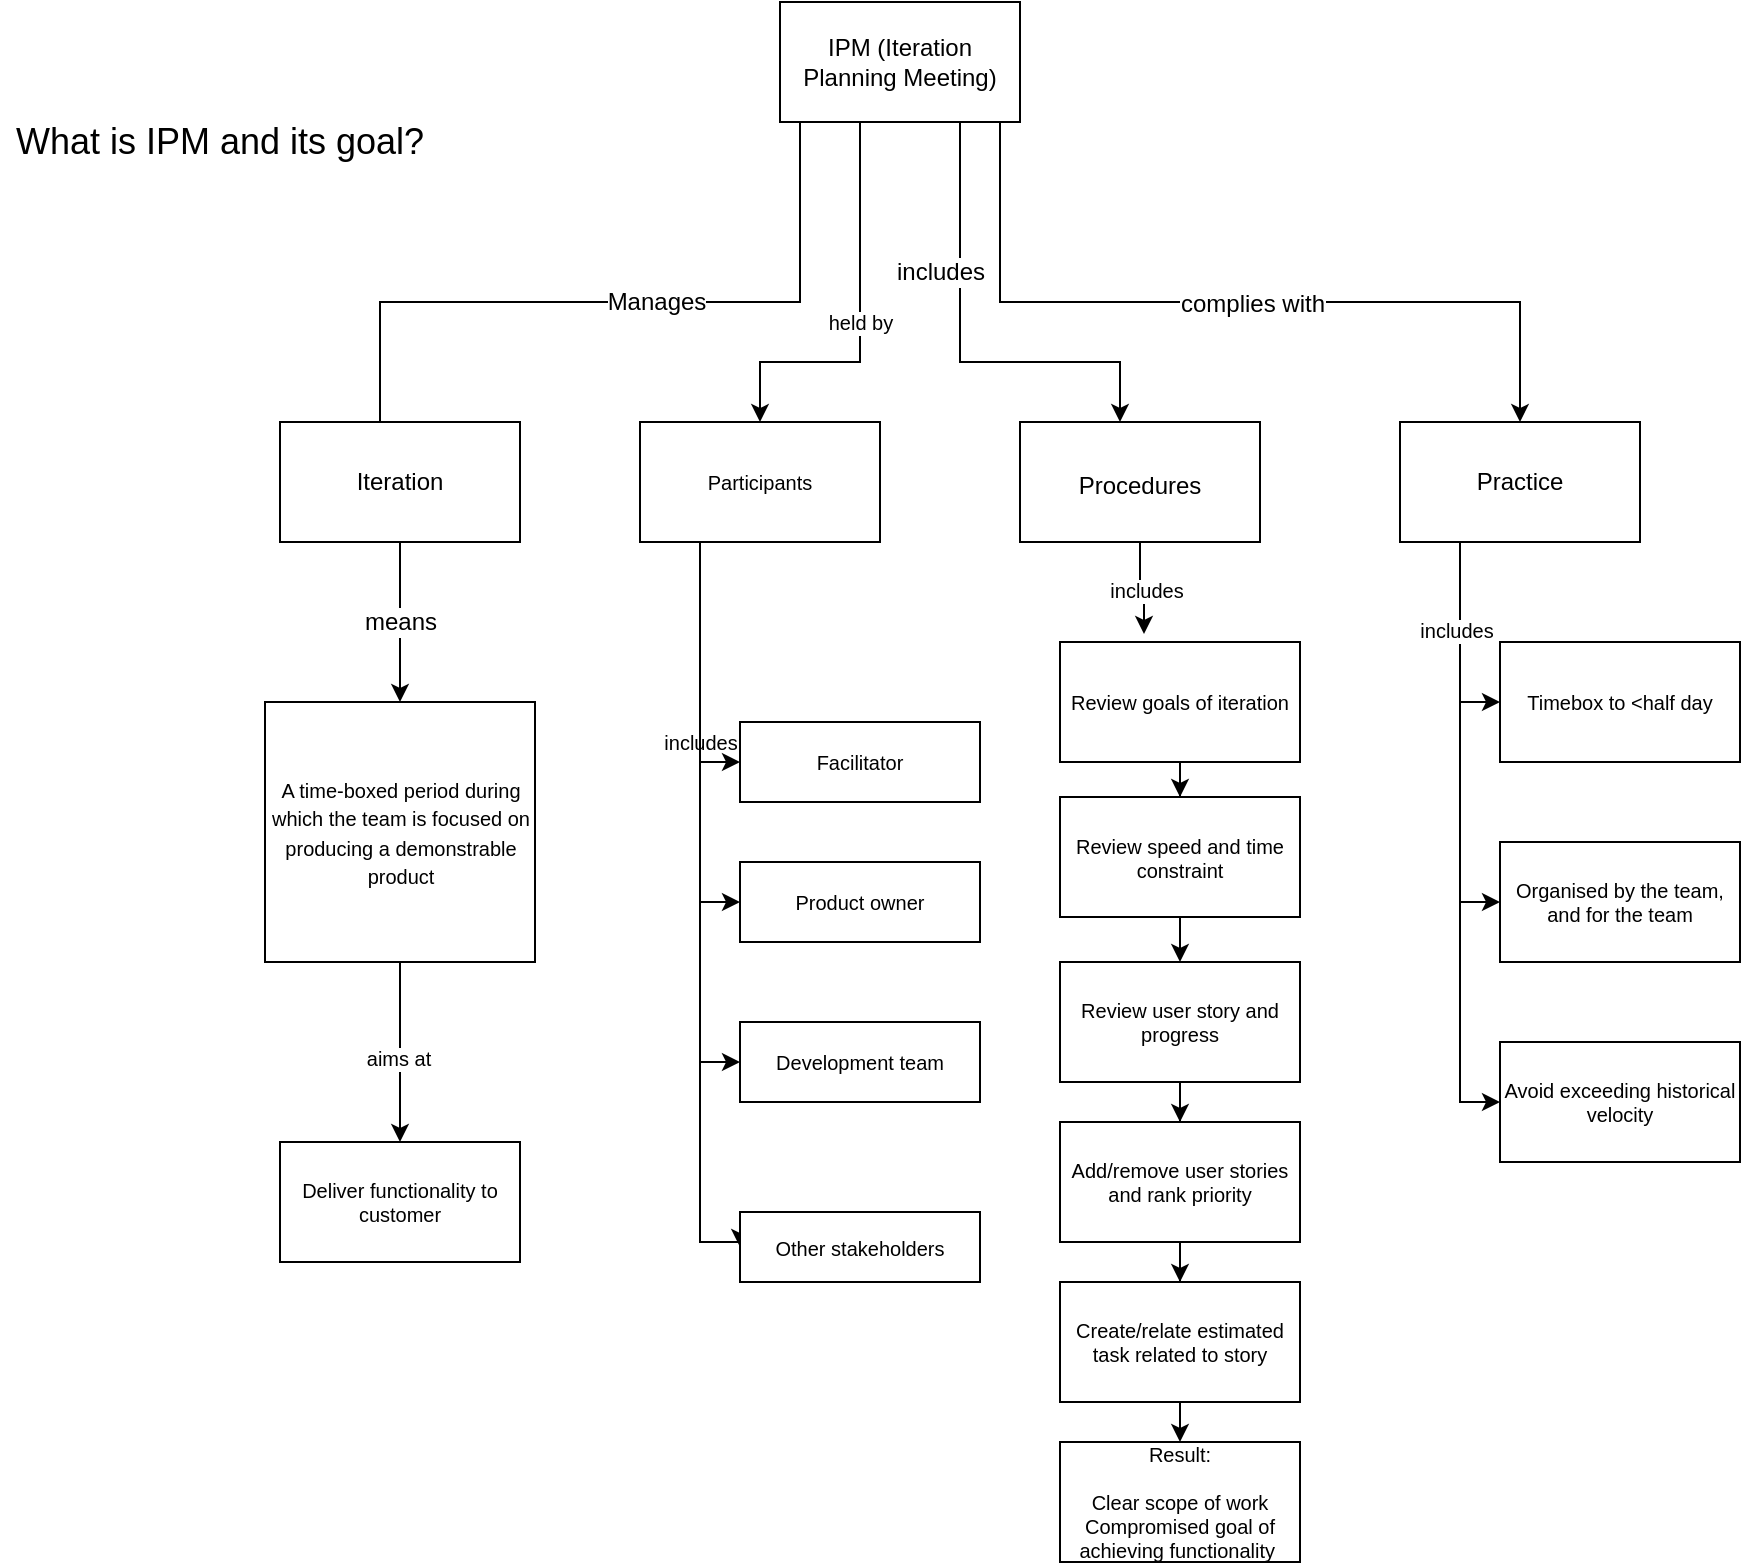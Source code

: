 <mxfile version="15.6.8" type="github" pages="3">
  <diagram id="3nTNWFw7tpS-CEgfZ3Sg" name="IPM">
    <mxGraphModel dx="3470" dy="768" grid="1" gridSize="10" guides="1" tooltips="1" connect="1" arrows="1" fold="1" page="1" pageScale="1" pageWidth="1654" pageHeight="1169" math="0" shadow="0">
      <root>
        <mxCell id="0" />
        <mxCell id="1" parent="0" />
        <mxCell id="KojjdVwY85rF2zHskd5w-6" style="edgeStyle=orthogonalEdgeStyle;rounded=0;orthogonalLoop=1;jettySize=auto;html=1;fontSize=12;" parent="1" source="KojjdVwY85rF2zHskd5w-1" target="KojjdVwY85rF2zHskd5w-3" edge="1">
          <mxGeometry relative="1" as="geometry">
            <Array as="points">
              <mxPoint x="110" y="200" />
              <mxPoint x="190" y="200" />
            </Array>
          </mxGeometry>
        </mxCell>
        <mxCell id="KojjdVwY85rF2zHskd5w-7" value="includes" style="edgeLabel;html=1;align=center;verticalAlign=middle;resizable=0;points=[];fontSize=12;" parent="KojjdVwY85rF2zHskd5w-6" vertex="1" connectable="0">
          <mxGeometry x="-0.35" y="-1" relative="1" as="geometry">
            <mxPoint x="-9" as="offset" />
          </mxGeometry>
        </mxCell>
        <mxCell id="KojjdVwY85rF2zHskd5w-10" style="edgeStyle=orthogonalEdgeStyle;rounded=0;orthogonalLoop=1;jettySize=auto;html=1;entryX=0.5;entryY=0;entryDx=0;entryDy=0;fontSize=12;" parent="1" source="KojjdVwY85rF2zHskd5w-1" target="KojjdVwY85rF2zHskd5w-5" edge="1">
          <mxGeometry relative="1" as="geometry">
            <Array as="points">
              <mxPoint x="130" y="170" />
              <mxPoint x="390" y="170" />
            </Array>
          </mxGeometry>
        </mxCell>
        <mxCell id="KojjdVwY85rF2zHskd5w-11" value="complies with" style="edgeLabel;html=1;align=center;verticalAlign=middle;resizable=0;points=[];fontSize=12;" parent="KojjdVwY85rF2zHskd5w-10" vertex="1" connectable="0">
          <mxGeometry x="0.05" y="-1" relative="1" as="geometry">
            <mxPoint as="offset" />
          </mxGeometry>
        </mxCell>
        <mxCell id="KojjdVwY85rF2zHskd5w-12" value="Manages" style="edgeStyle=orthogonalEdgeStyle;rounded=0;orthogonalLoop=1;jettySize=auto;html=1;exitX=0;exitY=0.25;exitDx=0;exitDy=0;fontSize=12;" parent="1" source="KojjdVwY85rF2zHskd5w-1" edge="1">
          <mxGeometry relative="1" as="geometry">
            <mxPoint x="-180" y="250" as="targetPoint" />
            <Array as="points">
              <mxPoint x="30" y="35" />
              <mxPoint x="30" y="170" />
              <mxPoint x="-180" y="170" />
            </Array>
          </mxGeometry>
        </mxCell>
        <mxCell id="KojjdVwY85rF2zHskd5w-20" value="held by" style="edgeStyle=orthogonalEdgeStyle;rounded=0;orthogonalLoop=1;jettySize=auto;html=1;entryX=0.5;entryY=0;entryDx=0;entryDy=0;fontSize=10;" parent="1" source="KojjdVwY85rF2zHskd5w-1" target="KojjdVwY85rF2zHskd5w-19" edge="1">
          <mxGeometry relative="1" as="geometry">
            <Array as="points">
              <mxPoint x="60" y="200" />
              <mxPoint x="10" y="200" />
            </Array>
          </mxGeometry>
        </mxCell>
        <mxCell id="KojjdVwY85rF2zHskd5w-1" value="IPM (Iteration Planning Meeting)" style="rounded=0;whiteSpace=wrap;html=1;" parent="1" vertex="1">
          <mxGeometry x="20" y="20" width="120" height="60" as="geometry" />
        </mxCell>
        <mxCell id="KojjdVwY85rF2zHskd5w-2" value="&lt;font style=&quot;font-size: 18px&quot;&gt;What is IPM and its goal?&lt;/font&gt;" style="text;html=1;strokeColor=none;fillColor=none;align=center;verticalAlign=middle;whiteSpace=wrap;rounded=0;" parent="1" vertex="1">
          <mxGeometry x="-370" y="70" width="220" height="40" as="geometry" />
        </mxCell>
        <mxCell id="KojjdVwY85rF2zHskd5w-33" style="edgeStyle=orthogonalEdgeStyle;rounded=0;orthogonalLoop=1;jettySize=auto;html=1;entryX=0.35;entryY=-0.067;entryDx=0;entryDy=0;entryPerimeter=0;fontSize=10;" parent="1" source="KojjdVwY85rF2zHskd5w-3" target="KojjdVwY85rF2zHskd5w-28" edge="1">
          <mxGeometry relative="1" as="geometry" />
        </mxCell>
        <mxCell id="KojjdVwY85rF2zHskd5w-43" value="includes" style="edgeLabel;html=1;align=center;verticalAlign=middle;resizable=0;points=[];fontSize=10;" parent="KojjdVwY85rF2zHskd5w-33" vertex="1" connectable="0">
          <mxGeometry x="0.126" y="1" relative="1" as="geometry">
            <mxPoint y="-1" as="offset" />
          </mxGeometry>
        </mxCell>
        <mxCell id="KojjdVwY85rF2zHskd5w-3" value="&lt;font style=&quot;font-size: 12px&quot;&gt;Procedures&lt;/font&gt;" style="rounded=0;whiteSpace=wrap;html=1;fontSize=18;" parent="1" vertex="1">
          <mxGeometry x="140" y="230" width="120" height="60" as="geometry" />
        </mxCell>
        <mxCell id="KojjdVwY85rF2zHskd5w-47" style="edgeStyle=orthogonalEdgeStyle;rounded=0;orthogonalLoop=1;jettySize=auto;html=1;entryX=0;entryY=0.5;entryDx=0;entryDy=0;fontSize=10;" parent="1" source="KojjdVwY85rF2zHskd5w-5" target="KojjdVwY85rF2zHskd5w-44" edge="1">
          <mxGeometry relative="1" as="geometry">
            <Array as="points">
              <mxPoint x="360" y="370" />
            </Array>
          </mxGeometry>
        </mxCell>
        <mxCell id="KojjdVwY85rF2zHskd5w-48" style="edgeStyle=orthogonalEdgeStyle;rounded=0;orthogonalLoop=1;jettySize=auto;html=1;entryX=0;entryY=0.5;entryDx=0;entryDy=0;fontSize=10;" parent="1" source="KojjdVwY85rF2zHskd5w-5" target="KojjdVwY85rF2zHskd5w-45" edge="1">
          <mxGeometry relative="1" as="geometry">
            <Array as="points">
              <mxPoint x="360" y="470" />
            </Array>
          </mxGeometry>
        </mxCell>
        <mxCell id="KojjdVwY85rF2zHskd5w-49" style="edgeStyle=orthogonalEdgeStyle;rounded=0;orthogonalLoop=1;jettySize=auto;html=1;entryX=0;entryY=0.5;entryDx=0;entryDy=0;fontSize=10;" parent="1" source="KojjdVwY85rF2zHskd5w-5" target="KojjdVwY85rF2zHskd5w-46" edge="1">
          <mxGeometry relative="1" as="geometry">
            <Array as="points">
              <mxPoint x="360" y="570" />
            </Array>
          </mxGeometry>
        </mxCell>
        <mxCell id="KojjdVwY85rF2zHskd5w-50" value="includes" style="edgeLabel;html=1;align=center;verticalAlign=middle;resizable=0;points=[];fontSize=10;" parent="KojjdVwY85rF2zHskd5w-49" vertex="1" connectable="0">
          <mxGeometry x="-0.707" y="-2" relative="1" as="geometry">
            <mxPoint as="offset" />
          </mxGeometry>
        </mxCell>
        <mxCell id="KojjdVwY85rF2zHskd5w-5" value="Practice" style="rounded=0;whiteSpace=wrap;html=1;fontSize=12;" parent="1" vertex="1">
          <mxGeometry x="330" y="230" width="120" height="60" as="geometry" />
        </mxCell>
        <mxCell id="KojjdVwY85rF2zHskd5w-15" value="means" style="edgeStyle=orthogonalEdgeStyle;rounded=0;orthogonalLoop=1;jettySize=auto;html=1;entryX=0.5;entryY=0;entryDx=0;entryDy=0;fontSize=12;" parent="1" source="KojjdVwY85rF2zHskd5w-13" target="KojjdVwY85rF2zHskd5w-14" edge="1">
          <mxGeometry relative="1" as="geometry" />
        </mxCell>
        <mxCell id="KojjdVwY85rF2zHskd5w-13" value="Iteration" style="rounded=0;whiteSpace=wrap;html=1;fontSize=12;" parent="1" vertex="1">
          <mxGeometry x="-230" y="230" width="120" height="60" as="geometry" />
        </mxCell>
        <mxCell id="KojjdVwY85rF2zHskd5w-17" style="edgeStyle=orthogonalEdgeStyle;rounded=0;orthogonalLoop=1;jettySize=auto;html=1;entryX=0.5;entryY=0;entryDx=0;entryDy=0;fontSize=10;" parent="1" source="KojjdVwY85rF2zHskd5w-14" target="KojjdVwY85rF2zHskd5w-16" edge="1">
          <mxGeometry relative="1" as="geometry" />
        </mxCell>
        <mxCell id="KojjdVwY85rF2zHskd5w-18" value="aims at" style="edgeLabel;html=1;align=center;verticalAlign=middle;resizable=0;points=[];fontSize=10;" parent="KojjdVwY85rF2zHskd5w-17" vertex="1" connectable="0">
          <mxGeometry x="0.067" y="-1" relative="1" as="geometry">
            <mxPoint as="offset" />
          </mxGeometry>
        </mxCell>
        <mxCell id="KojjdVwY85rF2zHskd5w-14" value="&lt;span style=&quot;font-family: &amp;#34;verdana&amp;#34; , sans-serif ; background-color: rgb(255 , 255 , 255)&quot;&gt;&lt;font style=&quot;font-size: 10px&quot;&gt;A time-boxed period during which the team is focused on producing a demonstrable product&lt;/font&gt;&lt;/span&gt;" style="rounded=0;whiteSpace=wrap;html=1;fontSize=12;" parent="1" vertex="1">
          <mxGeometry x="-237.5" y="370" width="135" height="130" as="geometry" />
        </mxCell>
        <mxCell id="KojjdVwY85rF2zHskd5w-16" value="&lt;span style=&quot;font-family: &amp;#34;verdana&amp;#34; , sans-serif ; background-color: rgb(255 , 255 , 255)&quot;&gt;Deliver functionality to customer&lt;/span&gt;" style="rounded=0;whiteSpace=wrap;html=1;fontSize=10;" parent="1" vertex="1">
          <mxGeometry x="-230" y="590" width="120" height="60" as="geometry" />
        </mxCell>
        <mxCell id="KojjdVwY85rF2zHskd5w-22" value="includes" style="edgeStyle=orthogonalEdgeStyle;rounded=0;orthogonalLoop=1;jettySize=auto;html=1;entryX=0;entryY=0.5;entryDx=0;entryDy=0;fontSize=10;" parent="1" source="KojjdVwY85rF2zHskd5w-19" target="KojjdVwY85rF2zHskd5w-21" edge="1">
          <mxGeometry relative="1" as="geometry">
            <Array as="points">
              <mxPoint x="-20" y="470" />
            </Array>
          </mxGeometry>
        </mxCell>
        <mxCell id="KojjdVwY85rF2zHskd5w-26" style="edgeStyle=orthogonalEdgeStyle;rounded=0;orthogonalLoop=1;jettySize=auto;html=1;entryX=0;entryY=0.5;entryDx=0;entryDy=0;fontSize=10;" parent="1" source="KojjdVwY85rF2zHskd5w-19" target="KojjdVwY85rF2zHskd5w-24" edge="1">
          <mxGeometry relative="1" as="geometry">
            <Array as="points">
              <mxPoint x="-20" y="550" />
            </Array>
          </mxGeometry>
        </mxCell>
        <mxCell id="KojjdVwY85rF2zHskd5w-27" style="edgeStyle=orthogonalEdgeStyle;rounded=0;orthogonalLoop=1;jettySize=auto;html=1;entryX=0;entryY=0.5;entryDx=0;entryDy=0;fontSize=10;" parent="1" source="KojjdVwY85rF2zHskd5w-19" target="KojjdVwY85rF2zHskd5w-25" edge="1">
          <mxGeometry relative="1" as="geometry">
            <Array as="points">
              <mxPoint x="-20" y="640" />
              <mxPoint y="640" />
            </Array>
          </mxGeometry>
        </mxCell>
        <mxCell id="KojjdVwY85rF2zHskd5w-42" style="edgeStyle=orthogonalEdgeStyle;rounded=0;orthogonalLoop=1;jettySize=auto;html=1;entryX=0;entryY=0.5;entryDx=0;entryDy=0;fontSize=10;" parent="1" source="KojjdVwY85rF2zHskd5w-19" target="KojjdVwY85rF2zHskd5w-41" edge="1">
          <mxGeometry relative="1" as="geometry">
            <Array as="points">
              <mxPoint x="-20" y="400" />
            </Array>
          </mxGeometry>
        </mxCell>
        <mxCell id="KojjdVwY85rF2zHskd5w-19" value="Participants" style="rounded=0;whiteSpace=wrap;html=1;fontSize=10;" parent="1" vertex="1">
          <mxGeometry x="-50" y="230" width="120" height="60" as="geometry" />
        </mxCell>
        <mxCell id="KojjdVwY85rF2zHskd5w-21" value="Product owner" style="rounded=0;whiteSpace=wrap;html=1;fontSize=10;" parent="1" vertex="1">
          <mxGeometry y="450" width="120" height="40" as="geometry" />
        </mxCell>
        <mxCell id="KojjdVwY85rF2zHskd5w-24" value="Development team" style="rounded=0;whiteSpace=wrap;html=1;fontSize=10;" parent="1" vertex="1">
          <mxGeometry y="530" width="120" height="40" as="geometry" />
        </mxCell>
        <mxCell id="KojjdVwY85rF2zHskd5w-25" value="Other stakeholders" style="rounded=0;whiteSpace=wrap;html=1;fontSize=10;" parent="1" vertex="1">
          <mxGeometry y="625" width="120" height="35" as="geometry" />
        </mxCell>
        <mxCell id="KojjdVwY85rF2zHskd5w-34" style="edgeStyle=orthogonalEdgeStyle;rounded=0;orthogonalLoop=1;jettySize=auto;html=1;fontSize=10;entryX=0.5;entryY=0;entryDx=0;entryDy=0;" parent="1" source="KojjdVwY85rF2zHskd5w-28" target="KojjdVwY85rF2zHskd5w-29" edge="1">
          <mxGeometry relative="1" as="geometry">
            <mxPoint x="220" y="430" as="targetPoint" />
          </mxGeometry>
        </mxCell>
        <mxCell id="KojjdVwY85rF2zHskd5w-28" value="Review goals of iteration" style="rounded=0;whiteSpace=wrap;html=1;fontSize=10;" parent="1" vertex="1">
          <mxGeometry x="160" y="340" width="120" height="60" as="geometry" />
        </mxCell>
        <mxCell id="KojjdVwY85rF2zHskd5w-35" style="edgeStyle=orthogonalEdgeStyle;rounded=0;orthogonalLoop=1;jettySize=auto;html=1;entryX=0.5;entryY=0;entryDx=0;entryDy=0;fontSize=10;" parent="1" source="KojjdVwY85rF2zHskd5w-29" target="KojjdVwY85rF2zHskd5w-30" edge="1">
          <mxGeometry relative="1" as="geometry" />
        </mxCell>
        <mxCell id="KojjdVwY85rF2zHskd5w-29" value="Review speed and time constraint" style="rounded=0;whiteSpace=wrap;html=1;fontSize=10;" parent="1" vertex="1">
          <mxGeometry x="160" y="417.5" width="120" height="60" as="geometry" />
        </mxCell>
        <mxCell id="KojjdVwY85rF2zHskd5w-36" style="edgeStyle=orthogonalEdgeStyle;rounded=0;orthogonalLoop=1;jettySize=auto;html=1;entryX=0.5;entryY=0;entryDx=0;entryDy=0;fontSize=10;" parent="1" source="KojjdVwY85rF2zHskd5w-30" target="KojjdVwY85rF2zHskd5w-31" edge="1">
          <mxGeometry relative="1" as="geometry" />
        </mxCell>
        <mxCell id="KojjdVwY85rF2zHskd5w-30" value="Review user story and progress" style="rounded=0;whiteSpace=wrap;html=1;fontSize=10;" parent="1" vertex="1">
          <mxGeometry x="160" y="500" width="120" height="60" as="geometry" />
        </mxCell>
        <mxCell id="KojjdVwY85rF2zHskd5w-37" style="edgeStyle=orthogonalEdgeStyle;rounded=0;orthogonalLoop=1;jettySize=auto;html=1;entryX=0.5;entryY=0;entryDx=0;entryDy=0;fontSize=10;" parent="1" source="KojjdVwY85rF2zHskd5w-31" target="KojjdVwY85rF2zHskd5w-32" edge="1">
          <mxGeometry relative="1" as="geometry" />
        </mxCell>
        <mxCell id="KojjdVwY85rF2zHskd5w-31" value="Add/remove user stories and rank priority" style="rounded=0;whiteSpace=wrap;html=1;fontSize=10;" parent="1" vertex="1">
          <mxGeometry x="160" y="580" width="120" height="60" as="geometry" />
        </mxCell>
        <mxCell id="KojjdVwY85rF2zHskd5w-40" style="edgeStyle=orthogonalEdgeStyle;rounded=0;orthogonalLoop=1;jettySize=auto;html=1;exitX=0.5;exitY=1;exitDx=0;exitDy=0;entryX=0.5;entryY=0;entryDx=0;entryDy=0;fontSize=10;" parent="1" source="KojjdVwY85rF2zHskd5w-32" target="KojjdVwY85rF2zHskd5w-39" edge="1">
          <mxGeometry relative="1" as="geometry" />
        </mxCell>
        <mxCell id="KojjdVwY85rF2zHskd5w-32" value="Create/relate estimated task related to story" style="rounded=0;whiteSpace=wrap;html=1;fontSize=10;" parent="1" vertex="1">
          <mxGeometry x="160" y="660" width="120" height="60" as="geometry" />
        </mxCell>
        <mxCell id="KojjdVwY85rF2zHskd5w-39" value="Result:&lt;br&gt;&lt;br&gt;Clear scope of work&lt;br&gt;Compromised goal of achieving functionality&amp;nbsp;" style="rounded=0;whiteSpace=wrap;html=1;fontSize=10;" parent="1" vertex="1">
          <mxGeometry x="160" y="740" width="120" height="60" as="geometry" />
        </mxCell>
        <mxCell id="KojjdVwY85rF2zHskd5w-41" value="Facilitator" style="rounded=0;whiteSpace=wrap;html=1;fontSize=10;" parent="1" vertex="1">
          <mxGeometry y="380" width="120" height="40" as="geometry" />
        </mxCell>
        <mxCell id="KojjdVwY85rF2zHskd5w-44" value="Timebox to &amp;lt;half day" style="rounded=0;whiteSpace=wrap;html=1;fontSize=10;" parent="1" vertex="1">
          <mxGeometry x="380" y="340" width="120" height="60" as="geometry" />
        </mxCell>
        <mxCell id="KojjdVwY85rF2zHskd5w-45" value="Organised by the team,&lt;br&gt;and for the team" style="rounded=0;whiteSpace=wrap;html=1;fontSize=10;" parent="1" vertex="1">
          <mxGeometry x="380" y="440" width="120" height="60" as="geometry" />
        </mxCell>
        <mxCell id="KojjdVwY85rF2zHskd5w-46" value="Avoid exceeding historical velocity" style="rounded=0;whiteSpace=wrap;html=1;fontSize=10;" parent="1" vertex="1">
          <mxGeometry x="380" y="540" width="120" height="60" as="geometry" />
        </mxCell>
      </root>
    </mxGraphModel>
  </diagram>
  <diagram id="ZsHz8g1BmjNDrosGAS1x" name="Kick-off">
    <mxGraphModel dx="1426" dy="738" grid="1" gridSize="10" guides="1" tooltips="1" connect="1" arrows="1" fold="1" page="1" pageScale="1" pageWidth="1654" pageHeight="1169" math="0" shadow="0">
      <root>
        <mxCell id="gqvWZeqBpua2WVSqor7W-0" />
        <mxCell id="gqvWZeqBpua2WVSqor7W-1" parent="gqvWZeqBpua2WVSqor7W-0" />
        <mxCell id="gqvWZeqBpua2WVSqor7W-5" value="held by" style="edgeStyle=orthogonalEdgeStyle;rounded=0;orthogonalLoop=1;jettySize=auto;html=1;entryX=0.5;entryY=0;entryDx=0;entryDy=0;fontSize=12;" edge="1" parent="gqvWZeqBpua2WVSqor7W-1" source="gqvWZeqBpua2WVSqor7W-2" target="gqvWZeqBpua2WVSqor7W-4">
          <mxGeometry relative="1" as="geometry" />
        </mxCell>
        <mxCell id="l3-crQbEkly2zokMglFH-1" value="has" style="edgeStyle=orthogonalEdgeStyle;rounded=0;orthogonalLoop=1;jettySize=auto;html=1;entryX=0.575;entryY=-0.021;entryDx=0;entryDy=0;entryPerimeter=0;fontSize=12;" edge="1" parent="gqvWZeqBpua2WVSqor7W-1" source="gqvWZeqBpua2WVSqor7W-2" target="gqvWZeqBpua2WVSqor7W-16">
          <mxGeometry relative="1" as="geometry" />
        </mxCell>
        <mxCell id="l3-crQbEkly2zokMglFH-10" value="mainly follows" style="edgeStyle=orthogonalEdgeStyle;rounded=0;orthogonalLoop=1;jettySize=auto;html=1;exitX=1;exitY=0.5;exitDx=0;exitDy=0;entryX=0.5;entryY=0;entryDx=0;entryDy=0;fontSize=12;" edge="1" parent="gqvWZeqBpua2WVSqor7W-1" source="gqvWZeqBpua2WVSqor7W-2" target="l3-crQbEkly2zokMglFH-9">
          <mxGeometry relative="1" as="geometry" />
        </mxCell>
        <mxCell id="gqvWZeqBpua2WVSqor7W-2" value="Kick-off/Story Kick-off" style="rounded=0;whiteSpace=wrap;html=1;fontSize=10;" vertex="1" parent="gqvWZeqBpua2WVSqor7W-1">
          <mxGeometry x="560" y="150" width="120" height="60" as="geometry" />
        </mxCell>
        <mxCell id="gqvWZeqBpua2WVSqor7W-3" value="&lt;font style=&quot;font-size: 18px&quot;&gt;What is kick-off in Agile development?&lt;/font&gt;" style="text;html=1;strokeColor=none;fillColor=none;align=center;verticalAlign=middle;whiteSpace=wrap;rounded=0;fontSize=10;" vertex="1" parent="gqvWZeqBpua2WVSqor7W-1">
          <mxGeometry x="525" y="70" width="190" height="30" as="geometry" />
        </mxCell>
        <mxCell id="gqvWZeqBpua2WVSqor7W-10" style="edgeStyle=orthogonalEdgeStyle;rounded=0;orthogonalLoop=1;jettySize=auto;html=1;entryX=0;entryY=0.5;entryDx=0;entryDy=0;fontSize=12;" edge="1" parent="gqvWZeqBpua2WVSqor7W-1" source="gqvWZeqBpua2WVSqor7W-4" target="gqvWZeqBpua2WVSqor7W-6">
          <mxGeometry relative="1" as="geometry">
            <Array as="points">
              <mxPoint x="430" y="420" />
            </Array>
          </mxGeometry>
        </mxCell>
        <mxCell id="gqvWZeqBpua2WVSqor7W-11" style="edgeStyle=orthogonalEdgeStyle;rounded=0;orthogonalLoop=1;jettySize=auto;html=1;entryX=0;entryY=0.5;entryDx=0;entryDy=0;fontSize=12;" edge="1" parent="gqvWZeqBpua2WVSqor7W-1" source="gqvWZeqBpua2WVSqor7W-4" target="gqvWZeqBpua2WVSqor7W-7">
          <mxGeometry relative="1" as="geometry">
            <Array as="points">
              <mxPoint x="430" y="510" />
            </Array>
          </mxGeometry>
        </mxCell>
        <mxCell id="gqvWZeqBpua2WVSqor7W-12" style="edgeStyle=orthogonalEdgeStyle;rounded=0;orthogonalLoop=1;jettySize=auto;html=1;entryX=0;entryY=0.5;entryDx=0;entryDy=0;fontSize=12;" edge="1" parent="gqvWZeqBpua2WVSqor7W-1" source="gqvWZeqBpua2WVSqor7W-4" target="gqvWZeqBpua2WVSqor7W-8">
          <mxGeometry relative="1" as="geometry">
            <Array as="points">
              <mxPoint x="430" y="610" />
            </Array>
          </mxGeometry>
        </mxCell>
        <mxCell id="gqvWZeqBpua2WVSqor7W-13" style="edgeStyle=orthogonalEdgeStyle;rounded=0;orthogonalLoop=1;jettySize=auto;html=1;exitX=0.5;exitY=1;exitDx=0;exitDy=0;entryX=0;entryY=0.5;entryDx=0;entryDy=0;fontSize=12;" edge="1" parent="gqvWZeqBpua2WVSqor7W-1" source="gqvWZeqBpua2WVSqor7W-4" target="gqvWZeqBpua2WVSqor7W-9">
          <mxGeometry relative="1" as="geometry">
            <Array as="points">
              <mxPoint x="430" y="340" />
              <mxPoint x="430" y="710" />
            </Array>
          </mxGeometry>
        </mxCell>
        <mxCell id="gqvWZeqBpua2WVSqor7W-14" value="includes" style="edgeLabel;html=1;align=center;verticalAlign=middle;resizable=0;points=[];fontSize=12;" vertex="1" connectable="0" parent="gqvWZeqBpua2WVSqor7W-13">
          <mxGeometry x="-0.623" y="1" relative="1" as="geometry">
            <mxPoint as="offset" />
          </mxGeometry>
        </mxCell>
        <mxCell id="l3-crQbEkly2zokMglFH-0" style="edgeStyle=orthogonalEdgeStyle;rounded=0;orthogonalLoop=1;jettySize=auto;html=1;entryX=0;entryY=0.5;entryDx=0;entryDy=0;fontSize=12;" edge="1" parent="gqvWZeqBpua2WVSqor7W-1" source="gqvWZeqBpua2WVSqor7W-4" target="gqvWZeqBpua2WVSqor7W-17">
          <mxGeometry relative="1" as="geometry">
            <Array as="points">
              <mxPoint x="430" y="800" />
            </Array>
          </mxGeometry>
        </mxCell>
        <mxCell id="gqvWZeqBpua2WVSqor7W-4" value="&lt;font style=&quot;font-size: 12px&quot;&gt;Participants&lt;/font&gt;" style="rounded=0;whiteSpace=wrap;html=1;fontSize=18;" vertex="1" parent="gqvWZeqBpua2WVSqor7W-1">
          <mxGeometry x="420" y="280" width="120" height="60" as="geometry" />
        </mxCell>
        <mxCell id="gqvWZeqBpua2WVSqor7W-6" value="Product Owner" style="rounded=0;whiteSpace=wrap;html=1;fontSize=12;" vertex="1" parent="gqvWZeqBpua2WVSqor7W-1">
          <mxGeometry x="450" y="390" width="120" height="60" as="geometry" />
        </mxCell>
        <mxCell id="gqvWZeqBpua2WVSqor7W-7" value="Business Analyst&amp;nbsp;" style="rounded=0;whiteSpace=wrap;html=1;fontSize=12;" vertex="1" parent="gqvWZeqBpua2WVSqor7W-1">
          <mxGeometry x="450" y="480" width="120" height="60" as="geometry" />
        </mxCell>
        <mxCell id="gqvWZeqBpua2WVSqor7W-8" value="Quality Analyst" style="rounded=0;whiteSpace=wrap;html=1;fontSize=12;" vertex="1" parent="gqvWZeqBpua2WVSqor7W-1">
          <mxGeometry x="450" y="580" width="120" height="60" as="geometry" />
        </mxCell>
        <mxCell id="gqvWZeqBpua2WVSqor7W-9" value="Developers" style="rounded=0;whiteSpace=wrap;html=1;fontSize=12;" vertex="1" parent="gqvWZeqBpua2WVSqor7W-1">
          <mxGeometry x="450" y="680" width="120" height="60" as="geometry" />
        </mxCell>
        <mxCell id="l3-crQbEkly2zokMglFH-5" style="edgeStyle=orthogonalEdgeStyle;rounded=0;orthogonalLoop=1;jettySize=auto;html=1;entryX=0;entryY=0.5;entryDx=0;entryDy=0;fontSize=12;" edge="1" parent="gqvWZeqBpua2WVSqor7W-1" source="gqvWZeqBpua2WVSqor7W-16" target="l3-crQbEkly2zokMglFH-3">
          <mxGeometry relative="1" as="geometry">
            <Array as="points">
              <mxPoint x="670" y="420" />
            </Array>
          </mxGeometry>
        </mxCell>
        <mxCell id="l3-crQbEkly2zokMglFH-6" style="edgeStyle=orthogonalEdgeStyle;rounded=0;orthogonalLoop=1;jettySize=auto;html=1;entryX=0;entryY=0.5;entryDx=0;entryDy=0;fontSize=12;" edge="1" parent="gqvWZeqBpua2WVSqor7W-1" source="gqvWZeqBpua2WVSqor7W-16" target="l3-crQbEkly2zokMglFH-2">
          <mxGeometry relative="1" as="geometry">
            <Array as="points">
              <mxPoint x="670" y="520" />
            </Array>
          </mxGeometry>
        </mxCell>
        <mxCell id="l3-crQbEkly2zokMglFH-7" style="edgeStyle=orthogonalEdgeStyle;rounded=0;orthogonalLoop=1;jettySize=auto;html=1;entryX=0;entryY=0.25;entryDx=0;entryDy=0;fontSize=12;" edge="1" parent="gqvWZeqBpua2WVSqor7W-1" source="gqvWZeqBpua2WVSqor7W-16" target="l3-crQbEkly2zokMglFH-4">
          <mxGeometry relative="1" as="geometry">
            <Array as="points">
              <mxPoint x="670" y="605" />
            </Array>
          </mxGeometry>
        </mxCell>
        <mxCell id="l3-crQbEkly2zokMglFH-8" value="includes, but not limited to" style="edgeLabel;html=1;align=center;verticalAlign=middle;resizable=0;points=[];fontSize=12;" vertex="1" connectable="0" parent="l3-crQbEkly2zokMglFH-7">
          <mxGeometry x="-0.839" y="1" relative="1" as="geometry">
            <mxPoint as="offset" />
          </mxGeometry>
        </mxCell>
        <mxCell id="gqvWZeqBpua2WVSqor7W-16" value="Goal" style="rounded=0;whiteSpace=wrap;html=1;fontSize=12;" vertex="1" parent="gqvWZeqBpua2WVSqor7W-1">
          <mxGeometry x="650" y="290" width="120" height="50" as="geometry" />
        </mxCell>
        <mxCell id="gqvWZeqBpua2WVSqor7W-17" value="Facilitator" style="rounded=0;whiteSpace=wrap;html=1;fontSize=12;" vertex="1" parent="gqvWZeqBpua2WVSqor7W-1">
          <mxGeometry x="450" y="770" width="120" height="60" as="geometry" />
        </mxCell>
        <mxCell id="l3-crQbEkly2zokMglFH-2" value="&lt;span&gt;reduce misunderstanding between parties&lt;/span&gt;" style="rounded=0;whiteSpace=wrap;html=1;fontSize=12;" vertex="1" parent="gqvWZeqBpua2WVSqor7W-1">
          <mxGeometry x="690" y="490" width="120" height="60" as="geometry" />
        </mxCell>
        <mxCell id="l3-crQbEkly2zokMglFH-3" value="Define user stories and requirement" style="rounded=0;whiteSpace=wrap;html=1;fontSize=12;" vertex="1" parent="gqvWZeqBpua2WVSqor7W-1">
          <mxGeometry x="690" y="390" width="120" height="60" as="geometry" />
        </mxCell>
        <mxCell id="l3-crQbEkly2zokMglFH-4" value="Clarify acceptance criteria by BA/QA" style="rounded=0;whiteSpace=wrap;html=1;fontSize=12;" vertex="1" parent="gqvWZeqBpua2WVSqor7W-1">
          <mxGeometry x="690" y="590" width="120" height="60" as="geometry" />
        </mxCell>
        <mxCell id="l3-crQbEkly2zokMglFH-12" value="Starts with" style="edgeStyle=orthogonalEdgeStyle;rounded=0;orthogonalLoop=1;jettySize=auto;html=1;fontSize=12;" edge="1" parent="gqvWZeqBpua2WVSqor7W-1" source="l3-crQbEkly2zokMglFH-9" target="l3-crQbEkly2zokMglFH-11">
          <mxGeometry relative="1" as="geometry" />
        </mxCell>
        <mxCell id="l3-crQbEkly2zokMglFH-9" value="Procedures" style="rounded=0;whiteSpace=wrap;html=1;fontSize=12;" vertex="1" parent="gqvWZeqBpua2WVSqor7W-1">
          <mxGeometry x="900" y="285" width="120" height="60" as="geometry" />
        </mxCell>
        <mxCell id="l3-crQbEkly2zokMglFH-14" style="edgeStyle=orthogonalEdgeStyle;rounded=0;orthogonalLoop=1;jettySize=auto;html=1;entryX=0.5;entryY=0;entryDx=0;entryDy=0;fontSize=12;" edge="1" parent="gqvWZeqBpua2WVSqor7W-1" source="l3-crQbEkly2zokMglFH-11" target="l3-crQbEkly2zokMglFH-13">
          <mxGeometry relative="1" as="geometry" />
        </mxCell>
        <mxCell id="l3-crQbEkly2zokMglFH-11" value="Sharing a user story" style="rounded=0;whiteSpace=wrap;html=1;fontSize=12;" vertex="1" parent="gqvWZeqBpua2WVSqor7W-1">
          <mxGeometry x="900" y="390" width="120" height="60" as="geometry" />
        </mxCell>
        <mxCell id="l3-crQbEkly2zokMglFH-16" style="edgeStyle=orthogonalEdgeStyle;rounded=0;orthogonalLoop=1;jettySize=auto;html=1;entryX=0.5;entryY=0;entryDx=0;entryDy=0;fontSize=12;" edge="1" parent="gqvWZeqBpua2WVSqor7W-1" source="l3-crQbEkly2zokMglFH-13" target="l3-crQbEkly2zokMglFH-15">
          <mxGeometry relative="1" as="geometry" />
        </mxCell>
        <mxCell id="l3-crQbEkly2zokMglFH-13" value="Walkthrough acceptance criteria" style="rounded=0;whiteSpace=wrap;html=1;fontSize=12;" vertex="1" parent="gqvWZeqBpua2WVSqor7W-1">
          <mxGeometry x="900" y="490" width="120" height="60" as="geometry" />
        </mxCell>
        <mxCell id="Zh8_GDqivFzKMPfvCWQZ-1" style="edgeStyle=orthogonalEdgeStyle;rounded=0;orthogonalLoop=1;jettySize=auto;html=1;entryX=0.5;entryY=0;entryDx=0;entryDy=0;fontSize=12;" edge="1" parent="gqvWZeqBpua2WVSqor7W-1" source="l3-crQbEkly2zokMglFH-15" target="Zh8_GDqivFzKMPfvCWQZ-0">
          <mxGeometry relative="1" as="geometry" />
        </mxCell>
        <mxCell id="l3-crQbEkly2zokMglFH-15" value="Raise any concern/questions by any parties" style="rounded=0;whiteSpace=wrap;html=1;fontSize=12;" vertex="1" parent="gqvWZeqBpua2WVSqor7W-1">
          <mxGeometry x="900" y="580" width="120" height="60" as="geometry" />
        </mxCell>
        <mxCell id="l3-crQbEkly2zokMglFH-18" value="Pre-req." style="edgeStyle=orthogonalEdgeStyle;rounded=0;orthogonalLoop=1;jettySize=auto;html=1;entryX=1;entryY=0.5;entryDx=0;entryDy=0;fontSize=12;" edge="1" parent="gqvWZeqBpua2WVSqor7W-1" source="l3-crQbEkly2zokMglFH-17" target="l3-crQbEkly2zokMglFH-15">
          <mxGeometry relative="1" as="geometry" />
        </mxCell>
        <mxCell id="l3-crQbEkly2zokMglFH-17" value="Prepare a set of questions beforehand" style="rounded=0;whiteSpace=wrap;html=1;fontSize=12;" vertex="1" parent="gqvWZeqBpua2WVSqor7W-1">
          <mxGeometry x="1170" y="580" width="120" height="60" as="geometry" />
        </mxCell>
        <mxCell id="Zh8_GDqivFzKMPfvCWQZ-3" style="edgeStyle=orthogonalEdgeStyle;rounded=0;orthogonalLoop=1;jettySize=auto;html=1;entryX=0.5;entryY=0;entryDx=0;entryDy=0;fontSize=12;" edge="1" parent="gqvWZeqBpua2WVSqor7W-1" source="Zh8_GDqivFzKMPfvCWQZ-0" target="Zh8_GDqivFzKMPfvCWQZ-2">
          <mxGeometry relative="1" as="geometry" />
        </mxCell>
        <mxCell id="Zh8_GDqivFzKMPfvCWQZ-0" value="Resolve problems/ misunderstanding during meeting" style="rounded=0;whiteSpace=wrap;html=1;fontSize=12;" vertex="1" parent="gqvWZeqBpua2WVSqor7W-1">
          <mxGeometry x="900" y="690" width="120" height="60" as="geometry" />
        </mxCell>
        <mxCell id="Zh8_GDqivFzKMPfvCWQZ-2" value="Development based on story after meeting" style="rounded=0;whiteSpace=wrap;html=1;fontSize=12;" vertex="1" parent="gqvWZeqBpua2WVSqor7W-1">
          <mxGeometry x="900" y="800" width="120" height="60" as="geometry" />
        </mxCell>
      </root>
    </mxGraphModel>
  </diagram>
  <diagram id="oTcHMYkagrCZJTezGUeH" name="Desk check">
    <mxGraphModel dx="1426" dy="738" grid="1" gridSize="10" guides="1" tooltips="1" connect="1" arrows="1" fold="1" page="1" pageScale="1" pageWidth="1654" pageHeight="1169" math="0" shadow="0">
      <root>
        <mxCell id="fHtJMfYCMKSVpNyA0h1i-0" />
        <mxCell id="fHtJMfYCMKSVpNyA0h1i-1" parent="fHtJMfYCMKSVpNyA0h1i-0" />
        <mxCell id="-Lgpdq4GjsiwUKpT8B3u-0" value="held by" style="edgeStyle=orthogonalEdgeStyle;rounded=0;orthogonalLoop=1;jettySize=auto;html=1;entryX=0.5;entryY=0;entryDx=0;entryDy=0;fontSize=12;" edge="1" parent="fHtJMfYCMKSVpNyA0h1i-1" source="-Lgpdq4GjsiwUKpT8B3u-3" target="-Lgpdq4GjsiwUKpT8B3u-10">
          <mxGeometry relative="1" as="geometry" />
        </mxCell>
        <mxCell id="-Lgpdq4GjsiwUKpT8B3u-1" value="has" style="edgeStyle=orthogonalEdgeStyle;rounded=0;orthogonalLoop=1;jettySize=auto;html=1;entryX=0.575;entryY=-0.021;entryDx=0;entryDy=0;entryPerimeter=0;fontSize=12;" edge="1" parent="fHtJMfYCMKSVpNyA0h1i-1" source="-Lgpdq4GjsiwUKpT8B3u-3" target="-Lgpdq4GjsiwUKpT8B3u-19">
          <mxGeometry relative="1" as="geometry" />
        </mxCell>
        <mxCell id="-Lgpdq4GjsiwUKpT8B3u-2" value="covers" style="edgeStyle=orthogonalEdgeStyle;rounded=0;orthogonalLoop=1;jettySize=auto;html=1;exitX=1;exitY=0.5;exitDx=0;exitDy=0;entryX=0.5;entryY=0;entryDx=0;entryDy=0;fontSize=12;" edge="1" parent="fHtJMfYCMKSVpNyA0h1i-1" source="-Lgpdq4GjsiwUKpT8B3u-3" target="-Lgpdq4GjsiwUKpT8B3u-25">
          <mxGeometry relative="1" as="geometry" />
        </mxCell>
        <mxCell id="-Lgpdq4GjsiwUKpT8B3u-3" value="Desk check" style="rounded=0;whiteSpace=wrap;html=1;fontSize=10;" vertex="1" parent="fHtJMfYCMKSVpNyA0h1i-1">
          <mxGeometry x="560" y="150" width="120" height="60" as="geometry" />
        </mxCell>
        <mxCell id="-Lgpdq4GjsiwUKpT8B3u-4" style="edgeStyle=orthogonalEdgeStyle;rounded=0;orthogonalLoop=1;jettySize=auto;html=1;entryX=0;entryY=0.5;entryDx=0;entryDy=0;fontSize=12;" edge="1" parent="fHtJMfYCMKSVpNyA0h1i-1" source="-Lgpdq4GjsiwUKpT8B3u-10" target="-Lgpdq4GjsiwUKpT8B3u-11">
          <mxGeometry relative="1" as="geometry">
            <Array as="points">
              <mxPoint x="430" y="420" />
            </Array>
          </mxGeometry>
        </mxCell>
        <mxCell id="-Lgpdq4GjsiwUKpT8B3u-5" style="edgeStyle=orthogonalEdgeStyle;rounded=0;orthogonalLoop=1;jettySize=auto;html=1;entryX=0;entryY=0.5;entryDx=0;entryDy=0;fontSize=12;" edge="1" parent="fHtJMfYCMKSVpNyA0h1i-1" source="-Lgpdq4GjsiwUKpT8B3u-10" target="-Lgpdq4GjsiwUKpT8B3u-12">
          <mxGeometry relative="1" as="geometry">
            <Array as="points">
              <mxPoint x="430" y="510" />
            </Array>
          </mxGeometry>
        </mxCell>
        <mxCell id="-Lgpdq4GjsiwUKpT8B3u-6" style="edgeStyle=orthogonalEdgeStyle;rounded=0;orthogonalLoop=1;jettySize=auto;html=1;entryX=0;entryY=0.5;entryDx=0;entryDy=0;fontSize=12;" edge="1" parent="fHtJMfYCMKSVpNyA0h1i-1" source="-Lgpdq4GjsiwUKpT8B3u-10" target="-Lgpdq4GjsiwUKpT8B3u-13">
          <mxGeometry relative="1" as="geometry">
            <Array as="points">
              <mxPoint x="430" y="610" />
            </Array>
          </mxGeometry>
        </mxCell>
        <mxCell id="-Lgpdq4GjsiwUKpT8B3u-7" style="edgeStyle=orthogonalEdgeStyle;rounded=0;orthogonalLoop=1;jettySize=auto;html=1;exitX=0.5;exitY=1;exitDx=0;exitDy=0;entryX=0;entryY=0.5;entryDx=0;entryDy=0;fontSize=12;" edge="1" parent="fHtJMfYCMKSVpNyA0h1i-1" source="-Lgpdq4GjsiwUKpT8B3u-10" target="-Lgpdq4GjsiwUKpT8B3u-14">
          <mxGeometry relative="1" as="geometry">
            <Array as="points">
              <mxPoint x="430" y="340" />
              <mxPoint x="430" y="710" />
            </Array>
          </mxGeometry>
        </mxCell>
        <mxCell id="-Lgpdq4GjsiwUKpT8B3u-8" value="includes" style="edgeLabel;html=1;align=center;verticalAlign=middle;resizable=0;points=[];fontSize=12;" vertex="1" connectable="0" parent="-Lgpdq4GjsiwUKpT8B3u-7">
          <mxGeometry x="-0.623" y="1" relative="1" as="geometry">
            <mxPoint as="offset" />
          </mxGeometry>
        </mxCell>
        <mxCell id="-Lgpdq4GjsiwUKpT8B3u-9" style="edgeStyle=orthogonalEdgeStyle;rounded=0;orthogonalLoop=1;jettySize=auto;html=1;entryX=0;entryY=0.5;entryDx=0;entryDy=0;fontSize=12;" edge="1" parent="fHtJMfYCMKSVpNyA0h1i-1" source="-Lgpdq4GjsiwUKpT8B3u-10" target="-Lgpdq4GjsiwUKpT8B3u-20">
          <mxGeometry relative="1" as="geometry">
            <Array as="points">
              <mxPoint x="430" y="800" />
            </Array>
          </mxGeometry>
        </mxCell>
        <mxCell id="-Lgpdq4GjsiwUKpT8B3u-10" value="&lt;font style=&quot;font-size: 12px&quot;&gt;Participants&lt;/font&gt;" style="rounded=0;whiteSpace=wrap;html=1;fontSize=18;" vertex="1" parent="fHtJMfYCMKSVpNyA0h1i-1">
          <mxGeometry x="420" y="280" width="120" height="60" as="geometry" />
        </mxCell>
        <mxCell id="-Lgpdq4GjsiwUKpT8B3u-11" value="Product Owner" style="rounded=0;whiteSpace=wrap;html=1;fontSize=12;" vertex="1" parent="fHtJMfYCMKSVpNyA0h1i-1">
          <mxGeometry x="450" y="390" width="120" height="60" as="geometry" />
        </mxCell>
        <mxCell id="-Lgpdq4GjsiwUKpT8B3u-12" value="Business Analyst&amp;nbsp;" style="rounded=0;whiteSpace=wrap;html=1;fontSize=12;" vertex="1" parent="fHtJMfYCMKSVpNyA0h1i-1">
          <mxGeometry x="450" y="480" width="120" height="60" as="geometry" />
        </mxCell>
        <mxCell id="-Lgpdq4GjsiwUKpT8B3u-13" value="Quality Analyst" style="rounded=0;whiteSpace=wrap;html=1;fontSize=12;" vertex="1" parent="fHtJMfYCMKSVpNyA0h1i-1">
          <mxGeometry x="450" y="580" width="120" height="60" as="geometry" />
        </mxCell>
        <mxCell id="-Lgpdq4GjsiwUKpT8B3u-14" value="Developers" style="rounded=0;whiteSpace=wrap;html=1;fontSize=12;" vertex="1" parent="fHtJMfYCMKSVpNyA0h1i-1">
          <mxGeometry x="450" y="680" width="120" height="60" as="geometry" />
        </mxCell>
        <mxCell id="-Lgpdq4GjsiwUKpT8B3u-15" style="edgeStyle=orthogonalEdgeStyle;rounded=0;orthogonalLoop=1;jettySize=auto;html=1;entryX=0;entryY=0.5;entryDx=0;entryDy=0;fontSize=12;" edge="1" parent="fHtJMfYCMKSVpNyA0h1i-1" source="-Lgpdq4GjsiwUKpT8B3u-19" target="-Lgpdq4GjsiwUKpT8B3u-22">
          <mxGeometry relative="1" as="geometry">
            <Array as="points">
              <mxPoint x="670" y="420" />
            </Array>
          </mxGeometry>
        </mxCell>
        <mxCell id="-Lgpdq4GjsiwUKpT8B3u-19" value="Goal" style="rounded=0;whiteSpace=wrap;html=1;fontSize=12;" vertex="1" parent="fHtJMfYCMKSVpNyA0h1i-1">
          <mxGeometry x="650" y="290" width="120" height="50" as="geometry" />
        </mxCell>
        <mxCell id="-Lgpdq4GjsiwUKpT8B3u-20" value="Facilitator" style="rounded=0;whiteSpace=wrap;html=1;fontSize=12;" vertex="1" parent="fHtJMfYCMKSVpNyA0h1i-1">
          <mxGeometry x="450" y="770" width="120" height="60" as="geometry" />
        </mxCell>
        <mxCell id="-Lgpdq4GjsiwUKpT8B3u-22" value="Verification when development completed" style="rounded=0;whiteSpace=wrap;html=1;fontSize=12;" vertex="1" parent="fHtJMfYCMKSVpNyA0h1i-1">
          <mxGeometry x="690" y="390" width="120" height="60" as="geometry" />
        </mxCell>
        <mxCell id="-Lgpdq4GjsiwUKpT8B3u-24" value="" style="edgeStyle=orthogonalEdgeStyle;rounded=0;orthogonalLoop=1;jettySize=auto;html=1;fontSize=12;" edge="1" parent="fHtJMfYCMKSVpNyA0h1i-1" source="-Lgpdq4GjsiwUKpT8B3u-25" target="-Lgpdq4GjsiwUKpT8B3u-27">
          <mxGeometry relative="1" as="geometry" />
        </mxCell>
        <mxCell id="-Lgpdq4GjsiwUKpT8B3u-25" value="Major criteria" style="rounded=0;whiteSpace=wrap;html=1;fontSize=12;" vertex="1" parent="fHtJMfYCMKSVpNyA0h1i-1">
          <mxGeometry x="900" y="285" width="120" height="60" as="geometry" />
        </mxCell>
        <mxCell id="-Lgpdq4GjsiwUKpT8B3u-26" style="edgeStyle=orthogonalEdgeStyle;rounded=0;orthogonalLoop=1;jettySize=auto;html=1;entryX=0.5;entryY=0;entryDx=0;entryDy=0;fontSize=12;" edge="1" parent="fHtJMfYCMKSVpNyA0h1i-1" source="-Lgpdq4GjsiwUKpT8B3u-27" target="-Lgpdq4GjsiwUKpT8B3u-29">
          <mxGeometry relative="1" as="geometry" />
        </mxCell>
        <mxCell id="-Lgpdq4GjsiwUKpT8B3u-27" value="Test coverage" style="rounded=0;whiteSpace=wrap;html=1;fontSize=12;" vertex="1" parent="fHtJMfYCMKSVpNyA0h1i-1">
          <mxGeometry x="900" y="390" width="120" height="60" as="geometry" />
        </mxCell>
        <mxCell id="-Lgpdq4GjsiwUKpT8B3u-28" style="edgeStyle=orthogonalEdgeStyle;rounded=0;orthogonalLoop=1;jettySize=auto;html=1;entryX=0.5;entryY=0;entryDx=0;entryDy=0;fontSize=12;" edge="1" parent="fHtJMfYCMKSVpNyA0h1i-1" source="-Lgpdq4GjsiwUKpT8B3u-29" target="-Lgpdq4GjsiwUKpT8B3u-31">
          <mxGeometry relative="1" as="geometry" />
        </mxCell>
        <mxCell id="-Lgpdq4GjsiwUKpT8B3u-29" value="Sufficient code review?" style="rounded=0;whiteSpace=wrap;html=1;fontSize=12;" vertex="1" parent="fHtJMfYCMKSVpNyA0h1i-1">
          <mxGeometry x="900" y="490" width="120" height="60" as="geometry" />
        </mxCell>
        <mxCell id="-Lgpdq4GjsiwUKpT8B3u-30" style="edgeStyle=orthogonalEdgeStyle;rounded=0;orthogonalLoop=1;jettySize=auto;html=1;entryX=0.5;entryY=0;entryDx=0;entryDy=0;fontSize=12;" edge="1" parent="fHtJMfYCMKSVpNyA0h1i-1" source="-Lgpdq4GjsiwUKpT8B3u-31" target="-Lgpdq4GjsiwUKpT8B3u-35">
          <mxGeometry relative="1" as="geometry" />
        </mxCell>
        <mxCell id="-Lgpdq4GjsiwUKpT8B3u-31" value="Covered acceptance criteria?" style="rounded=0;whiteSpace=wrap;html=1;fontSize=12;" vertex="1" parent="fHtJMfYCMKSVpNyA0h1i-1">
          <mxGeometry x="900" y="580" width="120" height="60" as="geometry" />
        </mxCell>
        <mxCell id="-Lgpdq4GjsiwUKpT8B3u-34" style="edgeStyle=orthogonalEdgeStyle;rounded=0;orthogonalLoop=1;jettySize=auto;html=1;entryX=0.5;entryY=0;entryDx=0;entryDy=0;fontSize=12;" edge="1" parent="fHtJMfYCMKSVpNyA0h1i-1" source="-Lgpdq4GjsiwUKpT8B3u-35" target="-Lgpdq4GjsiwUKpT8B3u-36">
          <mxGeometry relative="1" as="geometry" />
        </mxCell>
        <mxCell id="-Lgpdq4GjsiwUKpT8B3u-35" value="Complete user journey?" style="rounded=0;whiteSpace=wrap;html=1;fontSize=12;" vertex="1" parent="fHtJMfYCMKSVpNyA0h1i-1">
          <mxGeometry x="900" y="690" width="120" height="60" as="geometry" />
        </mxCell>
        <mxCell id="-Lgpdq4GjsiwUKpT8B3u-36" value="Consistent UI and design theme?" style="rounded=0;whiteSpace=wrap;html=1;fontSize=12;" vertex="1" parent="fHtJMfYCMKSVpNyA0h1i-1">
          <mxGeometry x="900" y="800" width="120" height="60" as="geometry" />
        </mxCell>
      </root>
    </mxGraphModel>
  </diagram>
</mxfile>
